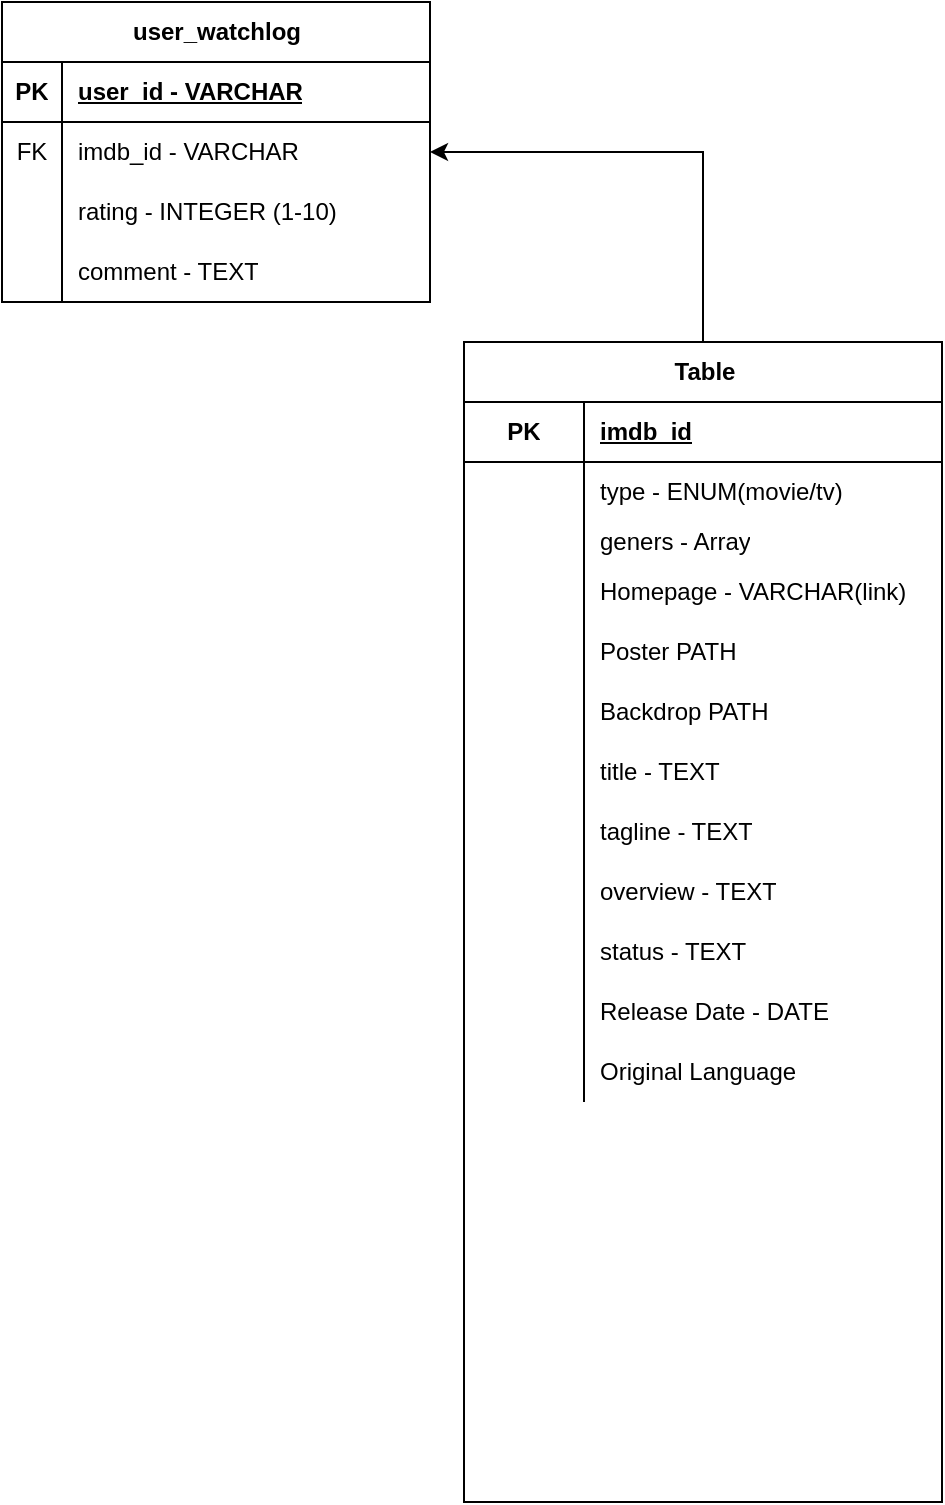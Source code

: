 <mxfile version="24.7.17">
  <diagram name="Page-1" id="Yx1jtENDGUX7CuO4YhFr">
    <mxGraphModel dx="1434" dy="866" grid="1" gridSize="10" guides="1" tooltips="1" connect="1" arrows="1" fold="1" page="1" pageScale="1" pageWidth="827" pageHeight="1169" math="0" shadow="0">
      <root>
        <mxCell id="0" />
        <mxCell id="1" parent="0" />
        <mxCell id="wefhRoY2-ZnYBvKEq2hU-5" value="user_watchlog" style="shape=table;startSize=30;container=1;collapsible=1;childLayout=tableLayout;fixedRows=1;rowLines=0;fontStyle=1;align=center;resizeLast=1;html=1;" parent="1" vertex="1">
          <mxGeometry x="40" y="70" width="214" height="150" as="geometry" />
        </mxCell>
        <mxCell id="wefhRoY2-ZnYBvKEq2hU-6" value="" style="shape=tableRow;horizontal=0;startSize=0;swimlaneHead=0;swimlaneBody=0;fillColor=none;collapsible=0;dropTarget=0;points=[[0,0.5],[1,0.5]];portConstraint=eastwest;top=0;left=0;right=0;bottom=1;" parent="wefhRoY2-ZnYBvKEq2hU-5" vertex="1">
          <mxGeometry y="30" width="214" height="30" as="geometry" />
        </mxCell>
        <mxCell id="wefhRoY2-ZnYBvKEq2hU-7" value="PK" style="shape=partialRectangle;connectable=0;fillColor=none;top=0;left=0;bottom=0;right=0;fontStyle=1;overflow=hidden;whiteSpace=wrap;html=1;" parent="wefhRoY2-ZnYBvKEq2hU-6" vertex="1">
          <mxGeometry width="30" height="30" as="geometry">
            <mxRectangle width="30" height="30" as="alternateBounds" />
          </mxGeometry>
        </mxCell>
        <mxCell id="wefhRoY2-ZnYBvKEq2hU-8" value="user_id - VARCHAR" style="shape=partialRectangle;connectable=0;fillColor=none;top=0;left=0;bottom=0;right=0;align=left;spacingLeft=6;fontStyle=5;overflow=hidden;whiteSpace=wrap;html=1;" parent="wefhRoY2-ZnYBvKEq2hU-6" vertex="1">
          <mxGeometry x="30" width="184" height="30" as="geometry">
            <mxRectangle width="184" height="30" as="alternateBounds" />
          </mxGeometry>
        </mxCell>
        <mxCell id="wefhRoY2-ZnYBvKEq2hU-9" value="" style="shape=tableRow;horizontal=0;startSize=0;swimlaneHead=0;swimlaneBody=0;fillColor=none;collapsible=0;dropTarget=0;points=[[0,0.5],[1,0.5]];portConstraint=eastwest;top=0;left=0;right=0;bottom=0;" parent="wefhRoY2-ZnYBvKEq2hU-5" vertex="1">
          <mxGeometry y="60" width="214" height="30" as="geometry" />
        </mxCell>
        <mxCell id="wefhRoY2-ZnYBvKEq2hU-10" value="FK" style="shape=partialRectangle;connectable=0;fillColor=none;top=0;left=0;bottom=0;right=0;editable=1;overflow=hidden;whiteSpace=wrap;html=1;" parent="wefhRoY2-ZnYBvKEq2hU-9" vertex="1">
          <mxGeometry width="30" height="30" as="geometry">
            <mxRectangle width="30" height="30" as="alternateBounds" />
          </mxGeometry>
        </mxCell>
        <mxCell id="wefhRoY2-ZnYBvKEq2hU-11" value="imdb_id - VARCHAR" style="shape=partialRectangle;connectable=0;fillColor=none;top=0;left=0;bottom=0;right=0;align=left;spacingLeft=6;overflow=hidden;whiteSpace=wrap;html=1;" parent="wefhRoY2-ZnYBvKEq2hU-9" vertex="1">
          <mxGeometry x="30" width="184" height="30" as="geometry">
            <mxRectangle width="184" height="30" as="alternateBounds" />
          </mxGeometry>
        </mxCell>
        <mxCell id="wefhRoY2-ZnYBvKEq2hU-12" value="" style="shape=tableRow;horizontal=0;startSize=0;swimlaneHead=0;swimlaneBody=0;fillColor=none;collapsible=0;dropTarget=0;points=[[0,0.5],[1,0.5]];portConstraint=eastwest;top=0;left=0;right=0;bottom=0;" parent="wefhRoY2-ZnYBvKEq2hU-5" vertex="1">
          <mxGeometry y="90" width="214" height="30" as="geometry" />
        </mxCell>
        <mxCell id="wefhRoY2-ZnYBvKEq2hU-13" value="" style="shape=partialRectangle;connectable=0;fillColor=none;top=0;left=0;bottom=0;right=0;editable=1;overflow=hidden;whiteSpace=wrap;html=1;" parent="wefhRoY2-ZnYBvKEq2hU-12" vertex="1">
          <mxGeometry width="30" height="30" as="geometry">
            <mxRectangle width="30" height="30" as="alternateBounds" />
          </mxGeometry>
        </mxCell>
        <mxCell id="wefhRoY2-ZnYBvKEq2hU-14" value="rating - INTEGER (1-10)" style="shape=partialRectangle;connectable=0;fillColor=none;top=0;left=0;bottom=0;right=0;align=left;spacingLeft=6;overflow=hidden;whiteSpace=wrap;html=1;" parent="wefhRoY2-ZnYBvKEq2hU-12" vertex="1">
          <mxGeometry x="30" width="184" height="30" as="geometry">
            <mxRectangle width="184" height="30" as="alternateBounds" />
          </mxGeometry>
        </mxCell>
        <mxCell id="wefhRoY2-ZnYBvKEq2hU-15" value="" style="shape=tableRow;horizontal=0;startSize=0;swimlaneHead=0;swimlaneBody=0;fillColor=none;collapsible=0;dropTarget=0;points=[[0,0.5],[1,0.5]];portConstraint=eastwest;top=0;left=0;right=0;bottom=0;" parent="wefhRoY2-ZnYBvKEq2hU-5" vertex="1">
          <mxGeometry y="120" width="214" height="30" as="geometry" />
        </mxCell>
        <mxCell id="wefhRoY2-ZnYBvKEq2hU-16" value="" style="shape=partialRectangle;connectable=0;fillColor=none;top=0;left=0;bottom=0;right=0;editable=1;overflow=hidden;whiteSpace=wrap;html=1;" parent="wefhRoY2-ZnYBvKEq2hU-15" vertex="1">
          <mxGeometry width="30" height="30" as="geometry">
            <mxRectangle width="30" height="30" as="alternateBounds" />
          </mxGeometry>
        </mxCell>
        <mxCell id="wefhRoY2-ZnYBvKEq2hU-17" value="comment - TEXT" style="shape=partialRectangle;connectable=0;fillColor=none;top=0;left=0;bottom=0;right=0;align=left;spacingLeft=6;overflow=hidden;whiteSpace=wrap;html=1;" parent="wefhRoY2-ZnYBvKEq2hU-15" vertex="1">
          <mxGeometry x="30" width="184" height="30" as="geometry">
            <mxRectangle width="184" height="30" as="alternateBounds" />
          </mxGeometry>
        </mxCell>
        <mxCell id="wMsZWbTzd89DkwoMAfGn-41" style="edgeStyle=orthogonalEdgeStyle;rounded=0;orthogonalLoop=1;jettySize=auto;html=1;entryX=1;entryY=0.5;entryDx=0;entryDy=0;" edge="1" parent="1" source="wefhRoY2-ZnYBvKEq2hU-18" target="wefhRoY2-ZnYBvKEq2hU-9">
          <mxGeometry relative="1" as="geometry" />
        </mxCell>
        <mxCell id="wefhRoY2-ZnYBvKEq2hU-18" value="Table" style="shape=table;startSize=30;container=1;collapsible=1;childLayout=tableLayout;fixedRows=1;rowLines=0;fontStyle=1;align=center;resizeLast=1;html=1;" parent="1" vertex="1">
          <mxGeometry x="271" y="240" width="239" height="580" as="geometry" />
        </mxCell>
        <mxCell id="wefhRoY2-ZnYBvKEq2hU-19" value="" style="shape=tableRow;horizontal=0;startSize=0;swimlaneHead=0;swimlaneBody=0;fillColor=none;collapsible=0;dropTarget=0;points=[[0,0.5],[1,0.5]];portConstraint=eastwest;top=0;left=0;right=0;bottom=1;" parent="wefhRoY2-ZnYBvKEq2hU-18" vertex="1">
          <mxGeometry y="30" width="239" height="30" as="geometry" />
        </mxCell>
        <mxCell id="wefhRoY2-ZnYBvKEq2hU-20" value="PK" style="shape=partialRectangle;connectable=0;fillColor=none;top=0;left=0;bottom=0;right=0;fontStyle=1;overflow=hidden;whiteSpace=wrap;html=1;" parent="wefhRoY2-ZnYBvKEq2hU-19" vertex="1">
          <mxGeometry width="60" height="30" as="geometry">
            <mxRectangle width="60" height="30" as="alternateBounds" />
          </mxGeometry>
        </mxCell>
        <mxCell id="wefhRoY2-ZnYBvKEq2hU-21" value="imdb_id" style="shape=partialRectangle;connectable=0;fillColor=none;top=0;left=0;bottom=0;right=0;align=left;spacingLeft=6;fontStyle=5;overflow=hidden;whiteSpace=wrap;html=1;" parent="wefhRoY2-ZnYBvKEq2hU-19" vertex="1">
          <mxGeometry x="60" width="179" height="30" as="geometry">
            <mxRectangle width="179" height="30" as="alternateBounds" />
          </mxGeometry>
        </mxCell>
        <mxCell id="wefhRoY2-ZnYBvKEq2hU-22" value="" style="shape=tableRow;horizontal=0;startSize=0;swimlaneHead=0;swimlaneBody=0;fillColor=none;collapsible=0;dropTarget=0;points=[[0,0.5],[1,0.5]];portConstraint=eastwest;top=0;left=0;right=0;bottom=0;" parent="wefhRoY2-ZnYBvKEq2hU-18" vertex="1">
          <mxGeometry y="60" width="239" height="30" as="geometry" />
        </mxCell>
        <mxCell id="wefhRoY2-ZnYBvKEq2hU-23" value="" style="shape=partialRectangle;connectable=0;fillColor=none;top=0;left=0;bottom=0;right=0;editable=1;overflow=hidden;whiteSpace=wrap;html=1;" parent="wefhRoY2-ZnYBvKEq2hU-22" vertex="1">
          <mxGeometry width="60" height="30" as="geometry">
            <mxRectangle width="60" height="30" as="alternateBounds" />
          </mxGeometry>
        </mxCell>
        <mxCell id="wefhRoY2-ZnYBvKEq2hU-24" value="type - ENUM(movie/tv)" style="shape=partialRectangle;connectable=0;fillColor=none;top=0;left=0;bottom=0;right=0;align=left;spacingLeft=6;overflow=hidden;whiteSpace=wrap;html=1;" parent="wefhRoY2-ZnYBvKEq2hU-22" vertex="1">
          <mxGeometry x="60" width="179" height="30" as="geometry">
            <mxRectangle width="179" height="30" as="alternateBounds" />
          </mxGeometry>
        </mxCell>
        <mxCell id="wefhRoY2-ZnYBvKEq2hU-25" value="" style="shape=tableRow;horizontal=0;startSize=0;swimlaneHead=0;swimlaneBody=0;fillColor=none;collapsible=0;dropTarget=0;points=[[0,0.5],[1,0.5]];portConstraint=eastwest;top=0;left=0;right=0;bottom=0;" parent="wefhRoY2-ZnYBvKEq2hU-18" vertex="1">
          <mxGeometry y="90" width="239" height="20" as="geometry" />
        </mxCell>
        <mxCell id="wefhRoY2-ZnYBvKEq2hU-26" value="" style="shape=partialRectangle;connectable=0;fillColor=none;top=0;left=0;bottom=0;right=0;editable=1;overflow=hidden;whiteSpace=wrap;html=1;" parent="wefhRoY2-ZnYBvKEq2hU-25" vertex="1">
          <mxGeometry width="60" height="20" as="geometry">
            <mxRectangle width="60" height="20" as="alternateBounds" />
          </mxGeometry>
        </mxCell>
        <mxCell id="wefhRoY2-ZnYBvKEq2hU-27" value="geners - Array" style="shape=partialRectangle;connectable=0;fillColor=none;top=0;left=0;bottom=0;right=0;align=left;spacingLeft=6;overflow=hidden;whiteSpace=wrap;html=1;" parent="wefhRoY2-ZnYBvKEq2hU-25" vertex="1">
          <mxGeometry x="60" width="179" height="20" as="geometry">
            <mxRectangle width="179" height="20" as="alternateBounds" />
          </mxGeometry>
        </mxCell>
        <mxCell id="wefhRoY2-ZnYBvKEq2hU-28" value="" style="shape=tableRow;horizontal=0;startSize=0;swimlaneHead=0;swimlaneBody=0;fillColor=none;collapsible=0;dropTarget=0;points=[[0,0.5],[1,0.5]];portConstraint=eastwest;top=0;left=0;right=0;bottom=0;" parent="wefhRoY2-ZnYBvKEq2hU-18" vertex="1">
          <mxGeometry y="110" width="239" height="30" as="geometry" />
        </mxCell>
        <mxCell id="wefhRoY2-ZnYBvKEq2hU-29" value="" style="shape=partialRectangle;connectable=0;fillColor=none;top=0;left=0;bottom=0;right=0;editable=1;overflow=hidden;whiteSpace=wrap;html=1;" parent="wefhRoY2-ZnYBvKEq2hU-28" vertex="1">
          <mxGeometry width="60" height="30" as="geometry">
            <mxRectangle width="60" height="30" as="alternateBounds" />
          </mxGeometry>
        </mxCell>
        <mxCell id="wefhRoY2-ZnYBvKEq2hU-30" value="Homepage - VARCHAR(link)" style="shape=partialRectangle;connectable=0;fillColor=none;top=0;left=0;bottom=0;right=0;align=left;spacingLeft=6;overflow=hidden;whiteSpace=wrap;html=1;" parent="wefhRoY2-ZnYBvKEq2hU-28" vertex="1">
          <mxGeometry x="60" width="179" height="30" as="geometry">
            <mxRectangle width="179" height="30" as="alternateBounds" />
          </mxGeometry>
        </mxCell>
        <mxCell id="wefhRoY2-ZnYBvKEq2hU-31" value="" style="shape=tableRow;horizontal=0;startSize=0;swimlaneHead=0;swimlaneBody=0;fillColor=none;collapsible=0;dropTarget=0;points=[[0,0.5],[1,0.5]];portConstraint=eastwest;top=0;left=0;right=0;bottom=0;" parent="wefhRoY2-ZnYBvKEq2hU-18" vertex="1">
          <mxGeometry y="140" width="239" height="30" as="geometry" />
        </mxCell>
        <mxCell id="wefhRoY2-ZnYBvKEq2hU-32" value="" style="shape=partialRectangle;connectable=0;fillColor=none;top=0;left=0;bottom=0;right=0;editable=1;overflow=hidden;whiteSpace=wrap;html=1;" parent="wefhRoY2-ZnYBvKEq2hU-31" vertex="1">
          <mxGeometry width="60" height="30" as="geometry">
            <mxRectangle width="60" height="30" as="alternateBounds" />
          </mxGeometry>
        </mxCell>
        <mxCell id="wefhRoY2-ZnYBvKEq2hU-33" value="Poster PATH" style="shape=partialRectangle;connectable=0;fillColor=none;top=0;left=0;bottom=0;right=0;align=left;spacingLeft=6;overflow=hidden;whiteSpace=wrap;html=1;" parent="wefhRoY2-ZnYBvKEq2hU-31" vertex="1">
          <mxGeometry x="60" width="179" height="30" as="geometry">
            <mxRectangle width="179" height="30" as="alternateBounds" />
          </mxGeometry>
        </mxCell>
        <mxCell id="wefhRoY2-ZnYBvKEq2hU-34" value="" style="shape=tableRow;horizontal=0;startSize=0;swimlaneHead=0;swimlaneBody=0;fillColor=none;collapsible=0;dropTarget=0;points=[[0,0.5],[1,0.5]];portConstraint=eastwest;top=0;left=0;right=0;bottom=0;" parent="wefhRoY2-ZnYBvKEq2hU-18" vertex="1">
          <mxGeometry y="170" width="239" height="30" as="geometry" />
        </mxCell>
        <mxCell id="wefhRoY2-ZnYBvKEq2hU-35" value="" style="shape=partialRectangle;connectable=0;fillColor=none;top=0;left=0;bottom=0;right=0;editable=1;overflow=hidden;whiteSpace=wrap;html=1;" parent="wefhRoY2-ZnYBvKEq2hU-34" vertex="1">
          <mxGeometry width="60" height="30" as="geometry">
            <mxRectangle width="60" height="30" as="alternateBounds" />
          </mxGeometry>
        </mxCell>
        <mxCell id="wefhRoY2-ZnYBvKEq2hU-36" value="Backdrop PATH" style="shape=partialRectangle;connectable=0;fillColor=none;top=0;left=0;bottom=0;right=0;align=left;spacingLeft=6;overflow=hidden;whiteSpace=wrap;html=1;" parent="wefhRoY2-ZnYBvKEq2hU-34" vertex="1">
          <mxGeometry x="60" width="179" height="30" as="geometry">
            <mxRectangle width="179" height="30" as="alternateBounds" />
          </mxGeometry>
        </mxCell>
        <mxCell id="wefhRoY2-ZnYBvKEq2hU-37" value="" style="shape=tableRow;horizontal=0;startSize=0;swimlaneHead=0;swimlaneBody=0;fillColor=none;collapsible=0;dropTarget=0;points=[[0,0.5],[1,0.5]];portConstraint=eastwest;top=0;left=0;right=0;bottom=0;" parent="wefhRoY2-ZnYBvKEq2hU-18" vertex="1">
          <mxGeometry y="200" width="239" height="30" as="geometry" />
        </mxCell>
        <mxCell id="wefhRoY2-ZnYBvKEq2hU-38" value="" style="shape=partialRectangle;connectable=0;fillColor=none;top=0;left=0;bottom=0;right=0;editable=1;overflow=hidden;whiteSpace=wrap;html=1;" parent="wefhRoY2-ZnYBvKEq2hU-37" vertex="1">
          <mxGeometry width="60" height="30" as="geometry">
            <mxRectangle width="60" height="30" as="alternateBounds" />
          </mxGeometry>
        </mxCell>
        <mxCell id="wefhRoY2-ZnYBvKEq2hU-39" value="title - TEXT" style="shape=partialRectangle;connectable=0;fillColor=none;top=0;left=0;bottom=0;right=0;align=left;spacingLeft=6;overflow=hidden;whiteSpace=wrap;html=1;" parent="wefhRoY2-ZnYBvKEq2hU-37" vertex="1">
          <mxGeometry x="60" width="179" height="30" as="geometry">
            <mxRectangle width="179" height="30" as="alternateBounds" />
          </mxGeometry>
        </mxCell>
        <mxCell id="wefhRoY2-ZnYBvKEq2hU-40" value="" style="shape=tableRow;horizontal=0;startSize=0;swimlaneHead=0;swimlaneBody=0;fillColor=none;collapsible=0;dropTarget=0;points=[[0,0.5],[1,0.5]];portConstraint=eastwest;top=0;left=0;right=0;bottom=0;" parent="wefhRoY2-ZnYBvKEq2hU-18" vertex="1">
          <mxGeometry y="230" width="239" height="30" as="geometry" />
        </mxCell>
        <mxCell id="wefhRoY2-ZnYBvKEq2hU-41" value="" style="shape=partialRectangle;connectable=0;fillColor=none;top=0;left=0;bottom=0;right=0;editable=1;overflow=hidden;whiteSpace=wrap;html=1;" parent="wefhRoY2-ZnYBvKEq2hU-40" vertex="1">
          <mxGeometry width="60" height="30" as="geometry">
            <mxRectangle width="60" height="30" as="alternateBounds" />
          </mxGeometry>
        </mxCell>
        <mxCell id="wefhRoY2-ZnYBvKEq2hU-42" value="tagline - TEXT" style="shape=partialRectangle;connectable=0;fillColor=none;top=0;left=0;bottom=0;right=0;align=left;spacingLeft=6;overflow=hidden;whiteSpace=wrap;html=1;" parent="wefhRoY2-ZnYBvKEq2hU-40" vertex="1">
          <mxGeometry x="60" width="179" height="30" as="geometry">
            <mxRectangle width="179" height="30" as="alternateBounds" />
          </mxGeometry>
        </mxCell>
        <mxCell id="wMsZWbTzd89DkwoMAfGn-1" value="" style="shape=tableRow;horizontal=0;startSize=0;swimlaneHead=0;swimlaneBody=0;fillColor=none;collapsible=0;dropTarget=0;points=[[0,0.5],[1,0.5]];portConstraint=eastwest;top=0;left=0;right=0;bottom=0;" vertex="1" parent="wefhRoY2-ZnYBvKEq2hU-18">
          <mxGeometry y="260" width="239" height="30" as="geometry" />
        </mxCell>
        <mxCell id="wMsZWbTzd89DkwoMAfGn-2" value="" style="shape=partialRectangle;connectable=0;fillColor=none;top=0;left=0;bottom=0;right=0;editable=1;overflow=hidden;whiteSpace=wrap;html=1;" vertex="1" parent="wMsZWbTzd89DkwoMAfGn-1">
          <mxGeometry width="60" height="30" as="geometry">
            <mxRectangle width="60" height="30" as="alternateBounds" />
          </mxGeometry>
        </mxCell>
        <mxCell id="wMsZWbTzd89DkwoMAfGn-3" value="overview - TEXT" style="shape=partialRectangle;connectable=0;fillColor=none;top=0;left=0;bottom=0;right=0;align=left;spacingLeft=6;overflow=hidden;whiteSpace=wrap;html=1;" vertex="1" parent="wMsZWbTzd89DkwoMAfGn-1">
          <mxGeometry x="60" width="179" height="30" as="geometry">
            <mxRectangle width="179" height="30" as="alternateBounds" />
          </mxGeometry>
        </mxCell>
        <mxCell id="wMsZWbTzd89DkwoMAfGn-4" value="" style="shape=tableRow;horizontal=0;startSize=0;swimlaneHead=0;swimlaneBody=0;fillColor=none;collapsible=0;dropTarget=0;points=[[0,0.5],[1,0.5]];portConstraint=eastwest;top=0;left=0;right=0;bottom=0;" vertex="1" parent="wefhRoY2-ZnYBvKEq2hU-18">
          <mxGeometry y="290" width="239" height="30" as="geometry" />
        </mxCell>
        <mxCell id="wMsZWbTzd89DkwoMAfGn-5" value="" style="shape=partialRectangle;connectable=0;fillColor=none;top=0;left=0;bottom=0;right=0;editable=1;overflow=hidden;whiteSpace=wrap;html=1;" vertex="1" parent="wMsZWbTzd89DkwoMAfGn-4">
          <mxGeometry width="60" height="30" as="geometry">
            <mxRectangle width="60" height="30" as="alternateBounds" />
          </mxGeometry>
        </mxCell>
        <mxCell id="wMsZWbTzd89DkwoMAfGn-6" value="status - TEXT" style="shape=partialRectangle;connectable=0;fillColor=none;top=0;left=0;bottom=0;right=0;align=left;spacingLeft=6;overflow=hidden;whiteSpace=wrap;html=1;" vertex="1" parent="wMsZWbTzd89DkwoMAfGn-4">
          <mxGeometry x="60" width="179" height="30" as="geometry">
            <mxRectangle width="179" height="30" as="alternateBounds" />
          </mxGeometry>
        </mxCell>
        <mxCell id="wMsZWbTzd89DkwoMAfGn-38" value="" style="shape=tableRow;horizontal=0;startSize=0;swimlaneHead=0;swimlaneBody=0;fillColor=none;collapsible=0;dropTarget=0;points=[[0,0.5],[1,0.5]];portConstraint=eastwest;top=0;left=0;right=0;bottom=0;" vertex="1" parent="wefhRoY2-ZnYBvKEq2hU-18">
          <mxGeometry y="320" width="239" height="30" as="geometry" />
        </mxCell>
        <mxCell id="wMsZWbTzd89DkwoMAfGn-39" value="" style="shape=partialRectangle;connectable=0;fillColor=none;top=0;left=0;bottom=0;right=0;editable=1;overflow=hidden;whiteSpace=wrap;html=1;" vertex="1" parent="wMsZWbTzd89DkwoMAfGn-38">
          <mxGeometry width="60" height="30" as="geometry">
            <mxRectangle width="60" height="30" as="alternateBounds" />
          </mxGeometry>
        </mxCell>
        <mxCell id="wMsZWbTzd89DkwoMAfGn-40" value="Release Date - DATE" style="shape=partialRectangle;connectable=0;fillColor=none;top=0;left=0;bottom=0;right=0;align=left;spacingLeft=6;overflow=hidden;whiteSpace=wrap;html=1;" vertex="1" parent="wMsZWbTzd89DkwoMAfGn-38">
          <mxGeometry x="60" width="179" height="30" as="geometry">
            <mxRectangle width="179" height="30" as="alternateBounds" />
          </mxGeometry>
        </mxCell>
        <mxCell id="wMsZWbTzd89DkwoMAfGn-42" value="" style="shape=tableRow;horizontal=0;startSize=0;swimlaneHead=0;swimlaneBody=0;fillColor=none;collapsible=0;dropTarget=0;points=[[0,0.5],[1,0.5]];portConstraint=eastwest;top=0;left=0;right=0;bottom=0;" vertex="1" parent="wefhRoY2-ZnYBvKEq2hU-18">
          <mxGeometry y="350" width="239" height="30" as="geometry" />
        </mxCell>
        <mxCell id="wMsZWbTzd89DkwoMAfGn-43" value="" style="shape=partialRectangle;connectable=0;fillColor=none;top=0;left=0;bottom=0;right=0;editable=1;overflow=hidden;whiteSpace=wrap;html=1;" vertex="1" parent="wMsZWbTzd89DkwoMAfGn-42">
          <mxGeometry width="60" height="30" as="geometry">
            <mxRectangle width="60" height="30" as="alternateBounds" />
          </mxGeometry>
        </mxCell>
        <mxCell id="wMsZWbTzd89DkwoMAfGn-44" value="Original Language" style="shape=partialRectangle;connectable=0;fillColor=none;top=0;left=0;bottom=0;right=0;align=left;spacingLeft=6;overflow=hidden;whiteSpace=wrap;html=1;" vertex="1" parent="wMsZWbTzd89DkwoMAfGn-42">
          <mxGeometry x="60" width="179" height="30" as="geometry">
            <mxRectangle width="179" height="30" as="alternateBounds" />
          </mxGeometry>
        </mxCell>
      </root>
    </mxGraphModel>
  </diagram>
</mxfile>
